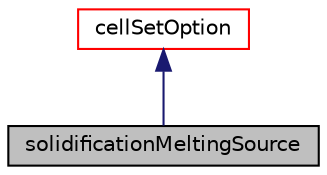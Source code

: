 digraph "solidificationMeltingSource"
{
  bgcolor="transparent";
  edge [fontname="Helvetica",fontsize="10",labelfontname="Helvetica",labelfontsize="10"];
  node [fontname="Helvetica",fontsize="10",shape=record];
  Node0 [label="solidificationMeltingSource",height=0.2,width=0.4,color="black", fillcolor="grey75", style="filled", fontcolor="black"];
  Node1 -> Node0 [dir="back",color="midnightblue",fontsize="10",style="solid",fontname="Helvetica"];
  Node1 [label="cellSetOption",height=0.2,width=0.4,color="red",URL="$a24553.html",tooltip="Cell-set options abtract base class. Provides a base set of controls, e.g.: "];
}
